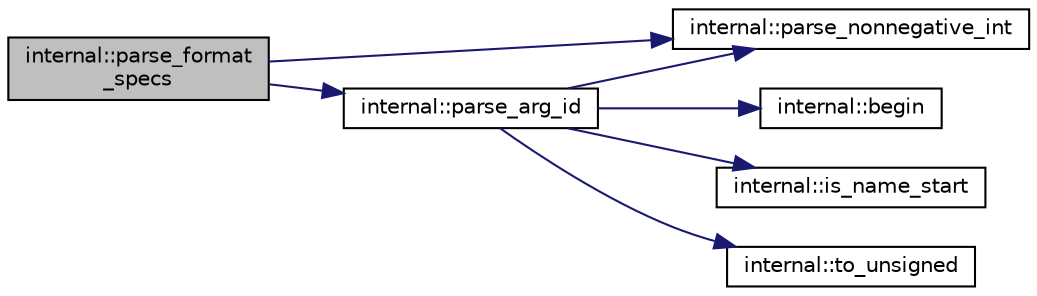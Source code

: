 digraph "internal::parse_format_specs"
{
  edge [fontname="Helvetica",fontsize="10",labelfontname="Helvetica",labelfontsize="10"];
  node [fontname="Helvetica",fontsize="10",shape=record];
  rankdir="LR";
  Node1 [label="internal::parse_format\l_specs",height=0.2,width=0.4,color="black", fillcolor="grey75", style="filled" fontcolor="black"];
  Node1 -> Node2 [color="midnightblue",fontsize="10",style="solid",fontname="Helvetica"];
  Node2 [label="internal::parse_nonnegative_int",height=0.2,width=0.4,color="black", fillcolor="white", style="filled",URL="$namespaceinternal.html#af621000934cb16d73595619aebb0a35a"];
  Node1 -> Node3 [color="midnightblue",fontsize="10",style="solid",fontname="Helvetica"];
  Node3 [label="internal::parse_arg_id",height=0.2,width=0.4,color="black", fillcolor="white", style="filled",URL="$namespaceinternal.html#a0f424657f3b1900377b8597f5516432e"];
  Node3 -> Node4 [color="midnightblue",fontsize="10",style="solid",fontname="Helvetica"];
  Node4 [label="internal::begin",height=0.2,width=0.4,color="black", fillcolor="white", style="filled",URL="$namespaceinternal.html#a0567295d80d8401a11f91260284cd62e"];
  Node3 -> Node2 [color="midnightblue",fontsize="10",style="solid",fontname="Helvetica"];
  Node3 -> Node5 [color="midnightblue",fontsize="10",style="solid",fontname="Helvetica"];
  Node5 [label="internal::is_name_start",height=0.2,width=0.4,color="black", fillcolor="white", style="filled",URL="$namespaceinternal.html#ad6d8c955cfd596d1b78f1cc87d2cc489"];
  Node3 -> Node6 [color="midnightblue",fontsize="10",style="solid",fontname="Helvetica"];
  Node6 [label="internal::to_unsigned",height=0.2,width=0.4,color="black", fillcolor="white", style="filled",URL="$namespaceinternal.html#acc608c40c33952a5382db8aaaddfc854"];
}
